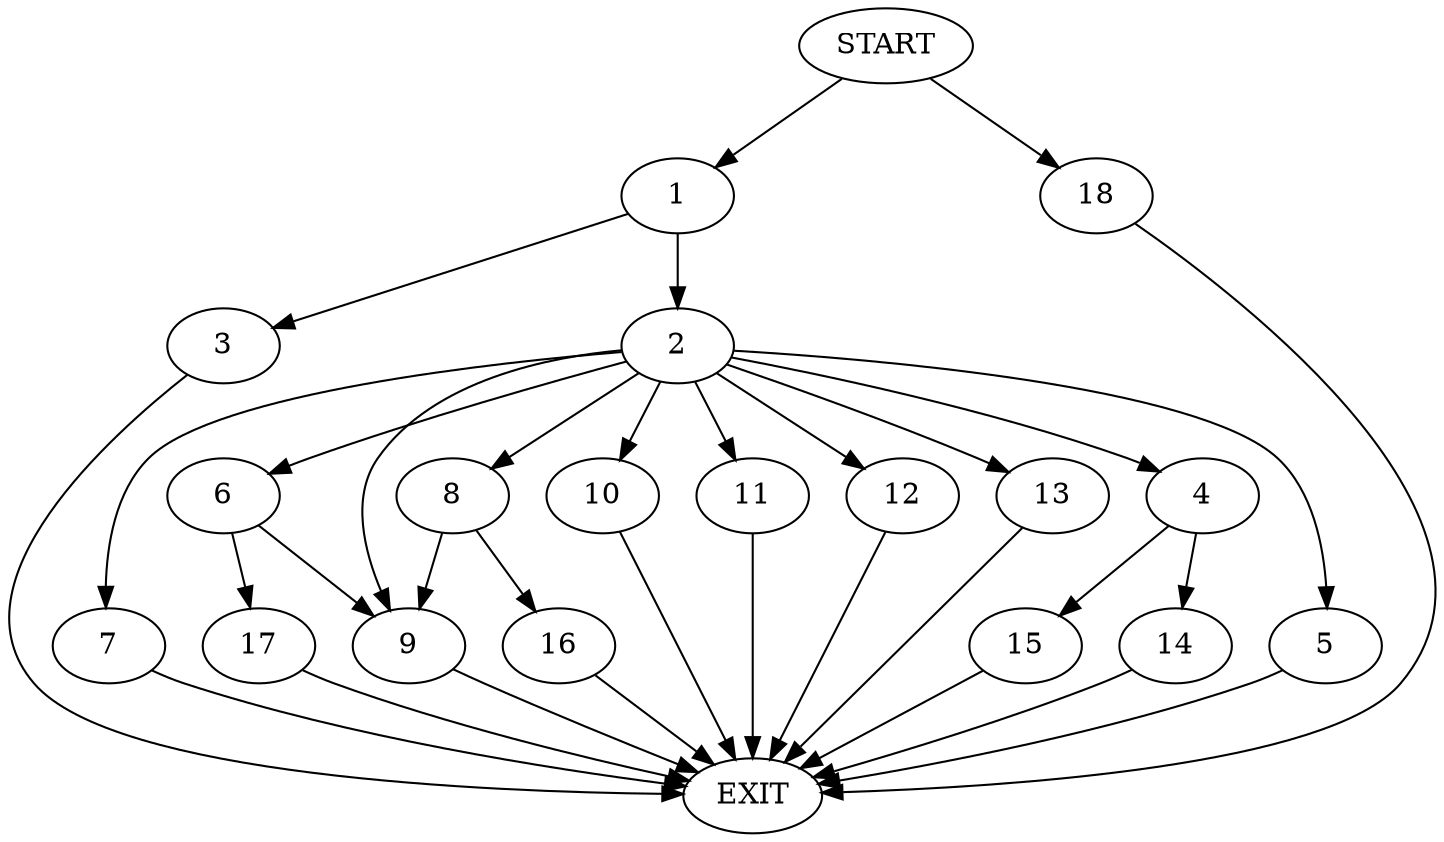 digraph {
0 [label="START"]
19 [label="EXIT"]
0 -> 1
1 -> 2
1 -> 3
3 -> 19
2 -> 4
2 -> 5
2 -> 6
2 -> 7
2 -> 8
2 -> 9
2 -> 10
2 -> 11
2 -> 12
2 -> 13
12 -> 19
11 -> 19
10 -> 19
7 -> 19
4 -> 14
4 -> 15
8 -> 9
8 -> 16
9 -> 19
13 -> 19
6 -> 9
6 -> 17
5 -> 19
0 -> 18
18 -> 19
17 -> 19
16 -> 19
15 -> 19
14 -> 19
}
